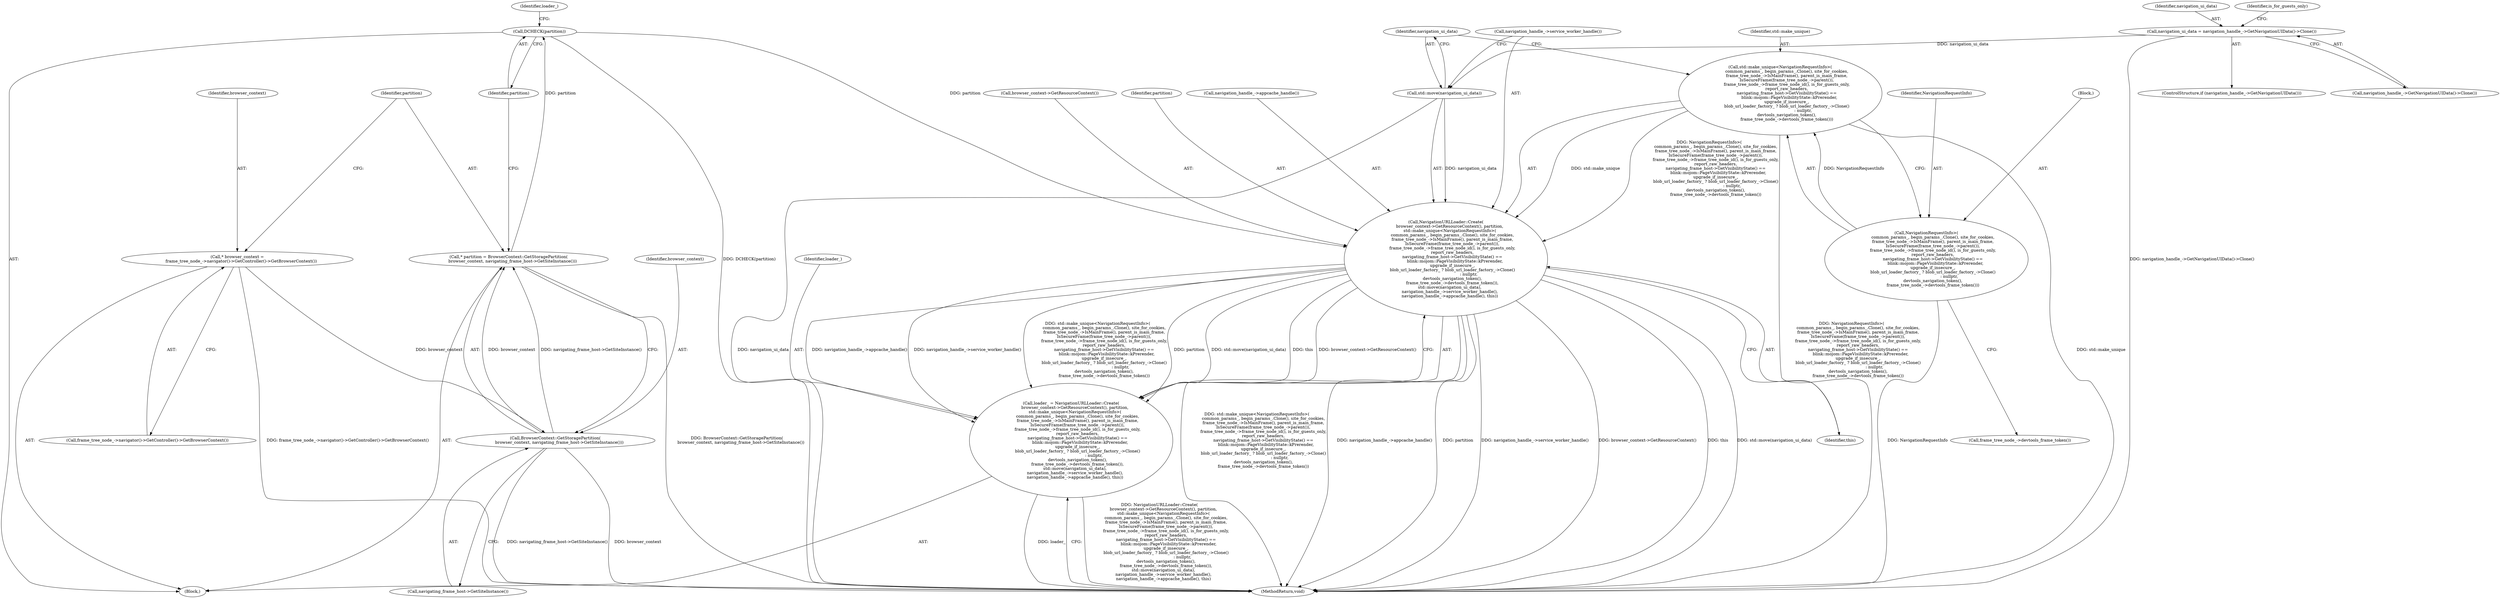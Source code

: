 digraph "0_Chrome_8355de453bb4014b74b2db5d7ca38c5664d65d83@pointer" {
"1000346" [label="(Call,NavigationURLLoader::Create(\n      browser_context->GetResourceContext(), partition,\n      std::make_unique<NavigationRequestInfo>(\n          common_params_, begin_params_.Clone(), site_for_cookies,\n          frame_tree_node_->IsMainFrame(), parent_is_main_frame,\n          IsSecureFrame(frame_tree_node_->parent()),\n          frame_tree_node_->frame_tree_node_id(), is_for_guests_only,\n          report_raw_headers,\n          navigating_frame_host->GetVisibilityState() ==\n              blink::mojom::PageVisibilityState::kPrerender,\n          upgrade_if_insecure_,\n          blob_url_loader_factory_ ? blob_url_loader_factory_->Clone()\n                                   : nullptr,\n          devtools_navigation_token(),\n          frame_tree_node_->devtools_frame_token()),\n      std::move(navigation_ui_data),\n      navigation_handle_->service_worker_handle(),\n      navigation_handle_->appcache_handle(), this))"];
"1000200" [label="(Call,DCHECK(partition))"];
"1000195" [label="(Call,* partition = BrowserContext::GetStoragePartition(\n      browser_context, navigating_frame_host->GetSiteInstance()))"];
"1000197" [label="(Call,BrowserContext::GetStoragePartition(\n      browser_context, navigating_frame_host->GetSiteInstance()))"];
"1000191" [label="(Call,* browser_context =\n      frame_tree_node_->navigator()->GetController()->GetBrowserContext())"];
"1000349" [label="(Call,std::make_unique<NavigationRequestInfo>(\n          common_params_, begin_params_.Clone(), site_for_cookies,\n          frame_tree_node_->IsMainFrame(), parent_is_main_frame,\n          IsSecureFrame(frame_tree_node_->parent()),\n          frame_tree_node_->frame_tree_node_id(), is_for_guests_only,\n          report_raw_headers,\n          navigating_frame_host->GetVisibilityState() ==\n              blink::mojom::PageVisibilityState::kPrerender,\n          upgrade_if_insecure_,\n          blob_url_loader_factory_ ? blob_url_loader_factory_->Clone()\n                                   : nullptr,\n          devtools_navigation_token(),\n          frame_tree_node_->devtools_frame_token()))"];
"1000351" [label="(Call,NavigationRequestInfo>(\n          common_params_, begin_params_.Clone(), site_for_cookies,\n          frame_tree_node_->IsMainFrame(), parent_is_main_frame,\n          IsSecureFrame(frame_tree_node_->parent()),\n          frame_tree_node_->frame_tree_node_id(), is_for_guests_only,\n          report_raw_headers,\n          navigating_frame_host->GetVisibilityState() ==\n              blink::mojom::PageVisibilityState::kPrerender,\n          upgrade_if_insecure_,\n          blob_url_loader_factory_ ? blob_url_loader_factory_->Clone()\n                                   : nullptr,\n          devtools_navigation_token(),\n          frame_tree_node_->devtools_frame_token()))"];
"1000386" [label="(Call,std::move(navigation_ui_data))"];
"1000324" [label="(Call,navigation_ui_data = navigation_handle_->GetNavigationUIData()->Clone())"];
"1000344" [label="(Call,loader_ = NavigationURLLoader::Create(\n      browser_context->GetResourceContext(), partition,\n      std::make_unique<NavigationRequestInfo>(\n          common_params_, begin_params_.Clone(), site_for_cookies,\n          frame_tree_node_->IsMainFrame(), parent_is_main_frame,\n          IsSecureFrame(frame_tree_node_->parent()),\n          frame_tree_node_->frame_tree_node_id(), is_for_guests_only,\n          report_raw_headers,\n          navigating_frame_host->GetVisibilityState() ==\n              blink::mojom::PageVisibilityState::kPrerender,\n          upgrade_if_insecure_,\n          blob_url_loader_factory_ ? blob_url_loader_factory_->Clone()\n                                   : nullptr,\n          devtools_navigation_token(),\n          frame_tree_node_->devtools_frame_token()),\n      std::move(navigation_ui_data),\n      navigation_handle_->service_worker_handle(),\n      navigation_handle_->appcache_handle(), this))"];
"1000345" [label="(Identifier,loader_)"];
"1000193" [label="(Call,frame_tree_node_->navigator()->GetController()->GetBrowserContext())"];
"1000195" [label="(Call,* partition = BrowserContext::GetStoragePartition(\n      browser_context, navigating_frame_host->GetSiteInstance()))"];
"1000346" [label="(Call,NavigationURLLoader::Create(\n      browser_context->GetResourceContext(), partition,\n      std::make_unique<NavigationRequestInfo>(\n          common_params_, begin_params_.Clone(), site_for_cookies,\n          frame_tree_node_->IsMainFrame(), parent_is_main_frame,\n          IsSecureFrame(frame_tree_node_->parent()),\n          frame_tree_node_->frame_tree_node_id(), is_for_guests_only,\n          report_raw_headers,\n          navigating_frame_host->GetVisibilityState() ==\n              blink::mojom::PageVisibilityState::kPrerender,\n          upgrade_if_insecure_,\n          blob_url_loader_factory_ ? blob_url_loader_factory_->Clone()\n                                   : nullptr,\n          devtools_navigation_token(),\n          frame_tree_node_->devtools_frame_token()),\n      std::move(navigation_ui_data),\n      navigation_handle_->service_worker_handle(),\n      navigation_handle_->appcache_handle(), this))"];
"1000204" [label="(Identifier,loader_)"];
"1000104" [label="(Block,)"];
"1000322" [label="(ControlStructure,if (navigation_handle_->GetNavigationUIData()))"];
"1000349" [label="(Call,std::make_unique<NavigationRequestInfo>(\n          common_params_, begin_params_.Clone(), site_for_cookies,\n          frame_tree_node_->IsMainFrame(), parent_is_main_frame,\n          IsSecureFrame(frame_tree_node_->parent()),\n          frame_tree_node_->frame_tree_node_id(), is_for_guests_only,\n          report_raw_headers,\n          navigating_frame_host->GetVisibilityState() ==\n              blink::mojom::PageVisibilityState::kPrerender,\n          upgrade_if_insecure_,\n          blob_url_loader_factory_ ? blob_url_loader_factory_->Clone()\n                                   : nullptr,\n          devtools_navigation_token(),\n          frame_tree_node_->devtools_frame_token()))"];
"1000329" [label="(Identifier,is_for_guests_only)"];
"1000352" [label="(Identifier,NavigationRequestInfo)"];
"1000326" [label="(Call,navigation_handle_->GetNavigationUIData()->Clone())"];
"1000201" [label="(Identifier,partition)"];
"1000324" [label="(Call,navigation_ui_data = navigation_handle_->GetNavigationUIData()->Clone())"];
"1000196" [label="(Identifier,partition)"];
"1000351" [label="(Call,NavigationRequestInfo>(\n          common_params_, begin_params_.Clone(), site_for_cookies,\n          frame_tree_node_->IsMainFrame(), parent_is_main_frame,\n          IsSecureFrame(frame_tree_node_->parent()),\n          frame_tree_node_->frame_tree_node_id(), is_for_guests_only,\n          report_raw_headers,\n          navigating_frame_host->GetVisibilityState() ==\n              blink::mojom::PageVisibilityState::kPrerender,\n          upgrade_if_insecure_,\n          blob_url_loader_factory_ ? blob_url_loader_factory_->Clone()\n                                   : nullptr,\n          devtools_navigation_token(),\n          frame_tree_node_->devtools_frame_token()))"];
"1000325" [label="(Identifier,navigation_ui_data)"];
"1000198" [label="(Identifier,browser_context)"];
"1000199" [label="(Call,navigating_frame_host->GetSiteInstance())"];
"1000386" [label="(Call,std::move(navigation_ui_data))"];
"1000200" [label="(Call,DCHECK(partition))"];
"1000388" [label="(Call,navigation_handle_->service_worker_handle())"];
"1000390" [label="(Identifier,this)"];
"1000391" [label="(MethodReturn,void)"];
"1000353" [label="(Block,)"];
"1000197" [label="(Call,BrowserContext::GetStoragePartition(\n      browser_context, navigating_frame_host->GetSiteInstance()))"];
"1000344" [label="(Call,loader_ = NavigationURLLoader::Create(\n      browser_context->GetResourceContext(), partition,\n      std::make_unique<NavigationRequestInfo>(\n          common_params_, begin_params_.Clone(), site_for_cookies,\n          frame_tree_node_->IsMainFrame(), parent_is_main_frame,\n          IsSecureFrame(frame_tree_node_->parent()),\n          frame_tree_node_->frame_tree_node_id(), is_for_guests_only,\n          report_raw_headers,\n          navigating_frame_host->GetVisibilityState() ==\n              blink::mojom::PageVisibilityState::kPrerender,\n          upgrade_if_insecure_,\n          blob_url_loader_factory_ ? blob_url_loader_factory_->Clone()\n                                   : nullptr,\n          devtools_navigation_token(),\n          frame_tree_node_->devtools_frame_token()),\n      std::move(navigation_ui_data),\n      navigation_handle_->service_worker_handle(),\n      navigation_handle_->appcache_handle(), this))"];
"1000347" [label="(Call,browser_context->GetResourceContext())"];
"1000387" [label="(Identifier,navigation_ui_data)"];
"1000350" [label="(Identifier,std::make_unique)"];
"1000348" [label="(Identifier,partition)"];
"1000385" [label="(Call,frame_tree_node_->devtools_frame_token())"];
"1000191" [label="(Call,* browser_context =\n      frame_tree_node_->navigator()->GetController()->GetBrowserContext())"];
"1000389" [label="(Call,navigation_handle_->appcache_handle())"];
"1000192" [label="(Identifier,browser_context)"];
"1000346" -> "1000344"  [label="AST: "];
"1000346" -> "1000390"  [label="CFG: "];
"1000347" -> "1000346"  [label="AST: "];
"1000348" -> "1000346"  [label="AST: "];
"1000349" -> "1000346"  [label="AST: "];
"1000386" -> "1000346"  [label="AST: "];
"1000388" -> "1000346"  [label="AST: "];
"1000389" -> "1000346"  [label="AST: "];
"1000390" -> "1000346"  [label="AST: "];
"1000344" -> "1000346"  [label="CFG: "];
"1000346" -> "1000391"  [label="DDG: std::make_unique<NavigationRequestInfo>(\n          common_params_, begin_params_.Clone(), site_for_cookies,\n          frame_tree_node_->IsMainFrame(), parent_is_main_frame,\n          IsSecureFrame(frame_tree_node_->parent()),\n          frame_tree_node_->frame_tree_node_id(), is_for_guests_only,\n          report_raw_headers,\n          navigating_frame_host->GetVisibilityState() ==\n              blink::mojom::PageVisibilityState::kPrerender,\n          upgrade_if_insecure_,\n          blob_url_loader_factory_ ? blob_url_loader_factory_->Clone()\n                                   : nullptr,\n          devtools_navigation_token(),\n          frame_tree_node_->devtools_frame_token())"];
"1000346" -> "1000391"  [label="DDG: navigation_handle_->appcache_handle()"];
"1000346" -> "1000391"  [label="DDG: partition"];
"1000346" -> "1000391"  [label="DDG: navigation_handle_->service_worker_handle()"];
"1000346" -> "1000391"  [label="DDG: browser_context->GetResourceContext()"];
"1000346" -> "1000391"  [label="DDG: this"];
"1000346" -> "1000391"  [label="DDG: std::move(navigation_ui_data)"];
"1000346" -> "1000344"  [label="DDG: navigation_handle_->appcache_handle()"];
"1000346" -> "1000344"  [label="DDG: navigation_handle_->service_worker_handle()"];
"1000346" -> "1000344"  [label="DDG: std::make_unique<NavigationRequestInfo>(\n          common_params_, begin_params_.Clone(), site_for_cookies,\n          frame_tree_node_->IsMainFrame(), parent_is_main_frame,\n          IsSecureFrame(frame_tree_node_->parent()),\n          frame_tree_node_->frame_tree_node_id(), is_for_guests_only,\n          report_raw_headers,\n          navigating_frame_host->GetVisibilityState() ==\n              blink::mojom::PageVisibilityState::kPrerender,\n          upgrade_if_insecure_,\n          blob_url_loader_factory_ ? blob_url_loader_factory_->Clone()\n                                   : nullptr,\n          devtools_navigation_token(),\n          frame_tree_node_->devtools_frame_token())"];
"1000346" -> "1000344"  [label="DDG: partition"];
"1000346" -> "1000344"  [label="DDG: std::move(navigation_ui_data)"];
"1000346" -> "1000344"  [label="DDG: this"];
"1000346" -> "1000344"  [label="DDG: browser_context->GetResourceContext()"];
"1000200" -> "1000346"  [label="DDG: partition"];
"1000349" -> "1000346"  [label="DDG: std::make_unique"];
"1000349" -> "1000346"  [label="DDG: NavigationRequestInfo>(\n          common_params_, begin_params_.Clone(), site_for_cookies,\n          frame_tree_node_->IsMainFrame(), parent_is_main_frame,\n          IsSecureFrame(frame_tree_node_->parent()),\n          frame_tree_node_->frame_tree_node_id(), is_for_guests_only,\n          report_raw_headers,\n          navigating_frame_host->GetVisibilityState() ==\n              blink::mojom::PageVisibilityState::kPrerender,\n          upgrade_if_insecure_,\n          blob_url_loader_factory_ ? blob_url_loader_factory_->Clone()\n                                   : nullptr,\n          devtools_navigation_token(),\n          frame_tree_node_->devtools_frame_token())"];
"1000386" -> "1000346"  [label="DDG: navigation_ui_data"];
"1000200" -> "1000104"  [label="AST: "];
"1000200" -> "1000201"  [label="CFG: "];
"1000201" -> "1000200"  [label="AST: "];
"1000204" -> "1000200"  [label="CFG: "];
"1000200" -> "1000391"  [label="DDG: DCHECK(partition)"];
"1000195" -> "1000200"  [label="DDG: partition"];
"1000195" -> "1000104"  [label="AST: "];
"1000195" -> "1000197"  [label="CFG: "];
"1000196" -> "1000195"  [label="AST: "];
"1000197" -> "1000195"  [label="AST: "];
"1000201" -> "1000195"  [label="CFG: "];
"1000195" -> "1000391"  [label="DDG: BrowserContext::GetStoragePartition(\n      browser_context, navigating_frame_host->GetSiteInstance())"];
"1000197" -> "1000195"  [label="DDG: browser_context"];
"1000197" -> "1000195"  [label="DDG: navigating_frame_host->GetSiteInstance()"];
"1000197" -> "1000199"  [label="CFG: "];
"1000198" -> "1000197"  [label="AST: "];
"1000199" -> "1000197"  [label="AST: "];
"1000197" -> "1000391"  [label="DDG: navigating_frame_host->GetSiteInstance()"];
"1000197" -> "1000391"  [label="DDG: browser_context"];
"1000191" -> "1000197"  [label="DDG: browser_context"];
"1000191" -> "1000104"  [label="AST: "];
"1000191" -> "1000193"  [label="CFG: "];
"1000192" -> "1000191"  [label="AST: "];
"1000193" -> "1000191"  [label="AST: "];
"1000196" -> "1000191"  [label="CFG: "];
"1000191" -> "1000391"  [label="DDG: frame_tree_node_->navigator()->GetController()->GetBrowserContext()"];
"1000349" -> "1000351"  [label="CFG: "];
"1000350" -> "1000349"  [label="AST: "];
"1000351" -> "1000349"  [label="AST: "];
"1000387" -> "1000349"  [label="CFG: "];
"1000349" -> "1000391"  [label="DDG: NavigationRequestInfo>(\n          common_params_, begin_params_.Clone(), site_for_cookies,\n          frame_tree_node_->IsMainFrame(), parent_is_main_frame,\n          IsSecureFrame(frame_tree_node_->parent()),\n          frame_tree_node_->frame_tree_node_id(), is_for_guests_only,\n          report_raw_headers,\n          navigating_frame_host->GetVisibilityState() ==\n              blink::mojom::PageVisibilityState::kPrerender,\n          upgrade_if_insecure_,\n          blob_url_loader_factory_ ? blob_url_loader_factory_->Clone()\n                                   : nullptr,\n          devtools_navigation_token(),\n          frame_tree_node_->devtools_frame_token())"];
"1000349" -> "1000391"  [label="DDG: std::make_unique"];
"1000351" -> "1000349"  [label="DDG: NavigationRequestInfo"];
"1000351" -> "1000385"  [label="CFG: "];
"1000352" -> "1000351"  [label="AST: "];
"1000353" -> "1000351"  [label="AST: "];
"1000351" -> "1000391"  [label="DDG: NavigationRequestInfo"];
"1000386" -> "1000387"  [label="CFG: "];
"1000387" -> "1000386"  [label="AST: "];
"1000388" -> "1000386"  [label="CFG: "];
"1000386" -> "1000391"  [label="DDG: navigation_ui_data"];
"1000324" -> "1000386"  [label="DDG: navigation_ui_data"];
"1000324" -> "1000322"  [label="AST: "];
"1000324" -> "1000326"  [label="CFG: "];
"1000325" -> "1000324"  [label="AST: "];
"1000326" -> "1000324"  [label="AST: "];
"1000329" -> "1000324"  [label="CFG: "];
"1000324" -> "1000391"  [label="DDG: navigation_handle_->GetNavigationUIData()->Clone()"];
"1000344" -> "1000104"  [label="AST: "];
"1000345" -> "1000344"  [label="AST: "];
"1000391" -> "1000344"  [label="CFG: "];
"1000344" -> "1000391"  [label="DDG: NavigationURLLoader::Create(\n      browser_context->GetResourceContext(), partition,\n      std::make_unique<NavigationRequestInfo>(\n          common_params_, begin_params_.Clone(), site_for_cookies,\n          frame_tree_node_->IsMainFrame(), parent_is_main_frame,\n          IsSecureFrame(frame_tree_node_->parent()),\n          frame_tree_node_->frame_tree_node_id(), is_for_guests_only,\n          report_raw_headers,\n          navigating_frame_host->GetVisibilityState() ==\n              blink::mojom::PageVisibilityState::kPrerender,\n          upgrade_if_insecure_,\n          blob_url_loader_factory_ ? blob_url_loader_factory_->Clone()\n                                   : nullptr,\n          devtools_navigation_token(),\n          frame_tree_node_->devtools_frame_token()),\n      std::move(navigation_ui_data),\n      navigation_handle_->service_worker_handle(),\n      navigation_handle_->appcache_handle(), this)"];
"1000344" -> "1000391"  [label="DDG: loader_"];
}
